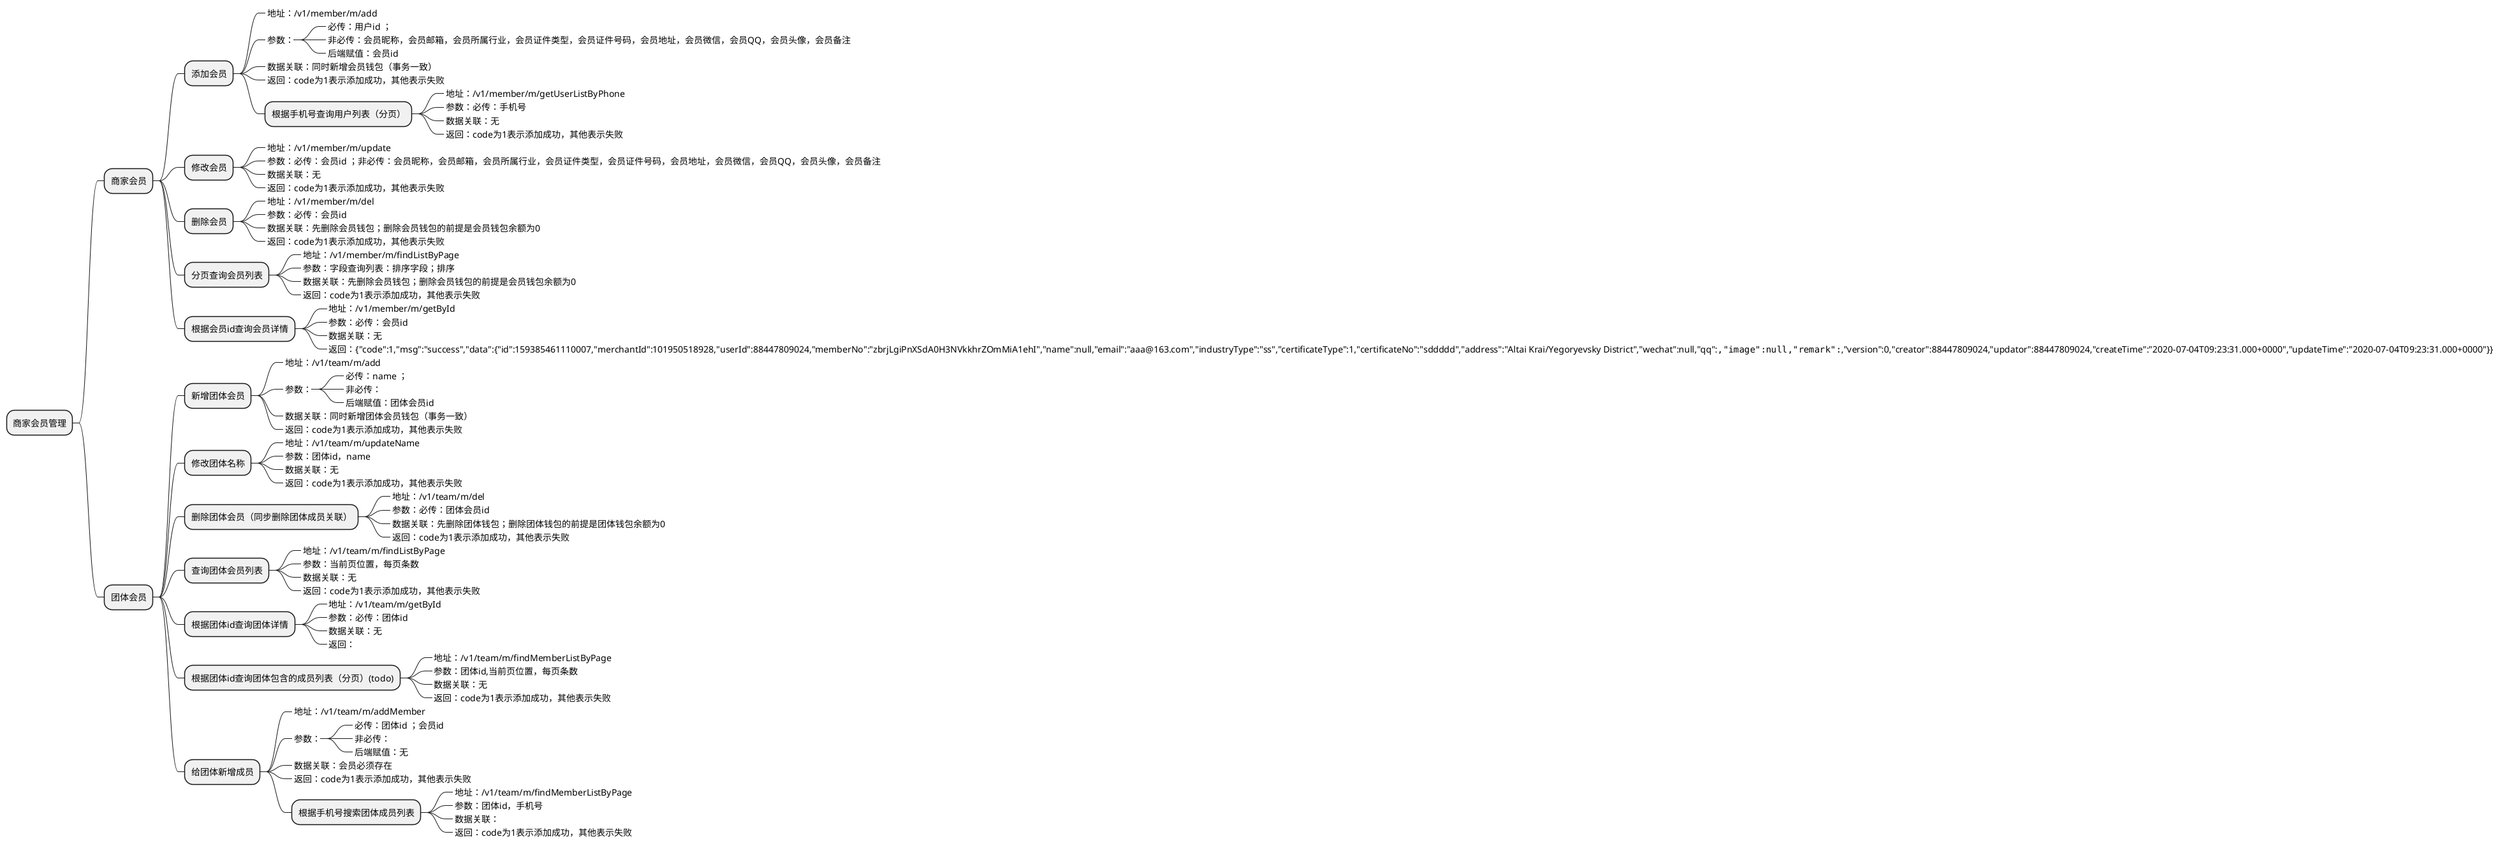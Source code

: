 @startmindmap
* 商家会员管理

** 商家会员
*** 添加会员
****_ 地址：/v1/member/m/add
****_ 参数：
*****_ 必传：用户id ；
*****_ 非必传：会员昵称，会员邮箱，会员所属行业，会员证件类型，会员证件号码，会员地址，会员微信，会员QQ，会员头像，会员备注
*****_ 后端赋值：会员id
****_ 数据关联：同时新增会员钱包（事务一致）
****_ 返回：code为1表示添加成功，其他表示失败

**** 根据手机号查询用户列表（分页）
*****_ 地址：/v1/member/m/getUserListByPhone
*****_ 参数：必传：手机号
*****_ 数据关联：无
*****_ 返回：code为1表示添加成功，其他表示失败

*** 修改会员
****_ 地址：/v1/member/m/update
****_ 参数：必传：会员id ；非必传：会员昵称，会员邮箱，会员所属行业，会员证件类型，会员证件号码，会员地址，会员微信，会员QQ，会员头像，会员备注
****_ 数据关联：无
****_ 返回：code为1表示添加成功，其他表示失败

*** 删除会员
****_ 地址：/v1/member/m/del
****_ 参数：必传：会员id
****_ 数据关联：先删除会员钱包；删除会员钱包的前提是会员钱包余额为0
****_ 返回：code为1表示添加成功，其他表示失败

*** 分页查询会员列表
****_ 地址：/v1/member/m/findListByPage
****_ 参数：字段查询列表：排序字段；排序
****_ 数据关联：先删除会员钱包；删除会员钱包的前提是会员钱包余额为0
****_ 返回：code为1表示添加成功，其他表示失败

*** 根据会员id查询会员详情
****_ 地址：/v1/member/m/getById
****_ 参数：必传：会员id
****_ 数据关联：无
****_ 返回：{"code":1,"msg":"success","data":{"id":159385461110007,"merchantId":101950518928,"userId":88447809024,"memberNo":"zbrjLgiPnXSdA0H3NVkkhrZOmMiA1ehI","name":null,"email":"aaa@163.com","industryType":"ss","certificateType":1,"certificateNo":"sddddd","address":"Altai Krai/Yegoryevsky District","wechat":null,"qq":"","image":null,"remark":"","version":0,"creator":88447809024,"updator":88447809024,"createTime":"2020-07-04T09:23:31.000+0000","updateTime":"2020-07-04T09:23:31.000+0000"}}



** 团体会员
*** 新增团体会员
****_ 地址：/v1/team/m/add
****_ 参数：
*****_ 必传：name ；
*****_ 非必传：
*****_ 后端赋值：团体会员id
****_ 数据关联：同时新增团体会员钱包（事务一致）
****_ 返回：code为1表示添加成功，其他表示失败

*** 修改团体名称
****_ 地址：/v1/team/m/updateName
****_ 参数：团体id，name
****_ 数据关联：无
****_ 返回：code为1表示添加成功，其他表示失败

*** 删除团体会员（同步删除团体成员关联）
****_ 地址：/v1/team/m/del
****_ 参数：必传：团体会员id
****_ 数据关联：先删除团体钱包；删除团体钱包的前提是团体钱包余额为0
****_ 返回：code为1表示添加成功，其他表示失败

*** 查询团体会员列表
****_ 地址：/v1/team/m/findListByPage
****_ 参数：当前页位置，每页条数
****_ 数据关联：无
****_ 返回：code为1表示添加成功，其他表示失败

*** 根据团体id查询团体详情
****_ 地址：/v1/team/m/getById
****_ 参数：必传：团体id
****_ 数据关联：无
****_ 返回：

*** 根据团体id查询团体包含的成员列表（分页）(todo)
****_ 地址：/v1/team/m/findMemberListByPage
****_ 参数：团体id,当前页位置，每页条数
****_ 数据关联：无
****_ 返回：code为1表示添加成功，其他表示失败

*** 给团体新增成员
****_ 地址：/v1/team/m/addMember
****_ 参数：
*****_ 必传：团体id ；会员id
*****_ 非必传：
*****_ 后端赋值：无
****_ 数据关联：会员必须存在
****_ 返回：code为1表示添加成功，其他表示失败

**** 根据手机号搜索团体成员列表
*****_ 地址：/v1/team/m/findMemberListByPage
*****_ 参数：团体id，手机号
*****_ 数据关联：
*****_ 返回：code为1表示添加成功，其他表示失败

@endmindmap